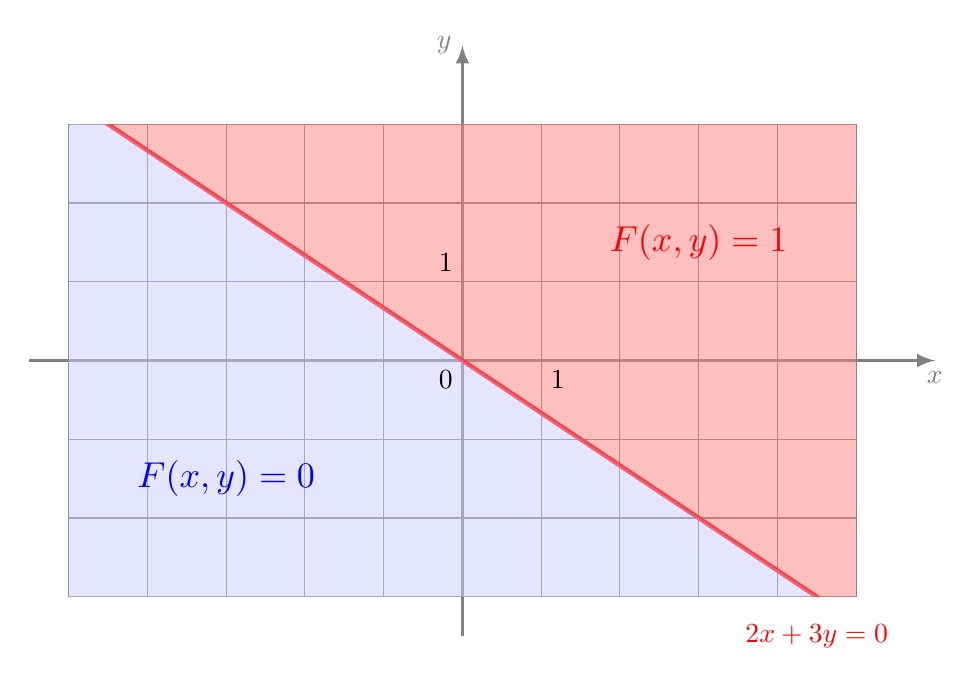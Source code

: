 \begin{tikzpicture}[scale=1]

\draw[->,>=latex, very thick,gray] (-5.5,0)--(6,0) node[below] {$x$};
\draw[->,>=latex, very thick, gray] (0,-3.5)--(0,4) node[left] {$y$};
\draw[gray,thin] (-5,-3) grid (5,3);



\begin{scope}[even odd rule]
\clip (-5,-3) rectangle (5,3);
\draw[red,ultra thick] (-6,4) -- (6,-4);
\fill[red!50,opacity=0.5] (-6,4) -- (6,-4) --(6,6) -- cycle;
\fill[blue!20,opacity=0.5] (-6,4) -- (6,-4) --(-6,-6) -- cycle;

\node[scale=1.3,red] at (3,1.5) {$F(x,y)=1$};
\node[scale=1.3,blue] at (-3,-1.5) {$F(x,y)=0$};
\end{scope}

\node[red] at (4.5,-3.5) {$2x+3y=0$};

%\draw[-o,shorten >=-4pt,shorten <=-4pt,ultra thick,red] (-2.5,0) -- (-0,0);
%\draw[*-,shorten >=-4pt,shorten <=-4pt,ultra thick,red] (0,1) -- (3,1) node[right]{H(x)};

% \fill[red] (,1) circle (1pt);

\node at (0,0) [below left] {$0$};
\node at (1,0) [below right] {$1$};
\node at (0,1) [above left] {$1$};

% \draw[ultra thick, color=blue,domain=-1.5:3.,smooth] plot (\x,{-1+0.12*(\x+2)^2});

%\node at (-2,1.2) {\bf Fonction \og{}marche\fg{}};
\end{tikzpicture}